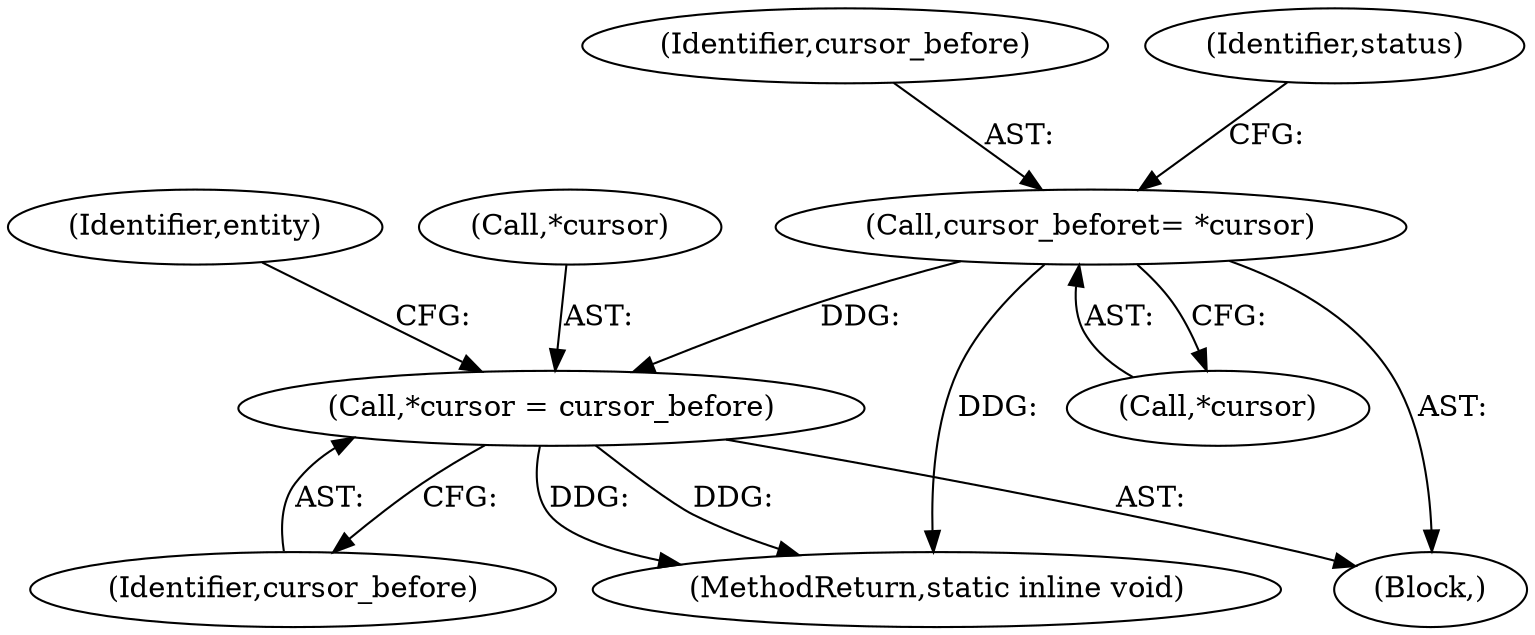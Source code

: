 digraph "0_php-src_0da8b8b801f9276359262f1ef8274c7812d3dfda?w=1_2@pointer" {
"1000175" [label="(Call,cursor_before\t= *cursor)"];
"1000269" [label="(Call,*cursor = cursor_before)"];
"1000176" [label="(Identifier,cursor_before)"];
"1000181" [label="(Identifier,status)"];
"1000177" [label="(Call,*cursor)"];
"1000272" [label="(Identifier,cursor_before)"];
"1000269" [label="(Call,*cursor = cursor_before)"];
"1000270" [label="(Call,*cursor)"];
"1000275" [label="(Identifier,entity)"];
"1000175" [label="(Call,cursor_before\t= *cursor)"];
"1000173" [label="(Block,)"];
"1000303" [label="(MethodReturn,static inline void)"];
"1000175" -> "1000173"  [label="AST: "];
"1000175" -> "1000177"  [label="CFG: "];
"1000176" -> "1000175"  [label="AST: "];
"1000177" -> "1000175"  [label="AST: "];
"1000181" -> "1000175"  [label="CFG: "];
"1000175" -> "1000303"  [label="DDG: "];
"1000175" -> "1000269"  [label="DDG: "];
"1000269" -> "1000173"  [label="AST: "];
"1000269" -> "1000272"  [label="CFG: "];
"1000270" -> "1000269"  [label="AST: "];
"1000272" -> "1000269"  [label="AST: "];
"1000275" -> "1000269"  [label="CFG: "];
"1000269" -> "1000303"  [label="DDG: "];
"1000269" -> "1000303"  [label="DDG: "];
}
